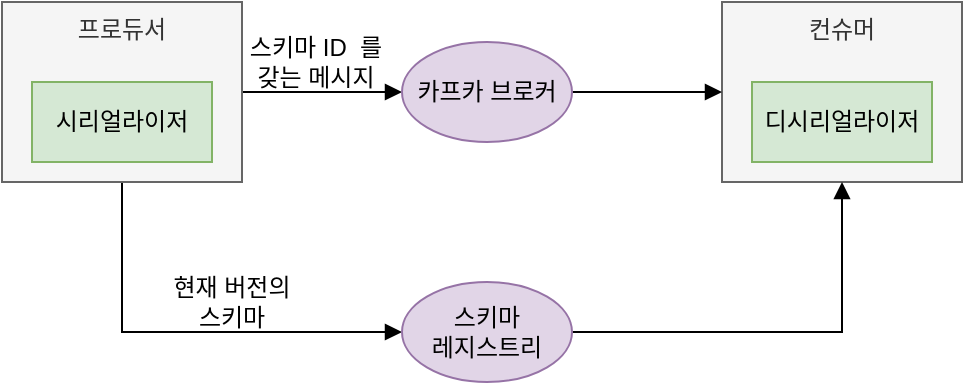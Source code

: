 <mxfile version="22.1.11" type="device">
  <diagram name="페이지-1" id="SMisctXA6x_SqZZIEmpv">
    <mxGraphModel dx="1114" dy="894" grid="1" gridSize="10" guides="1" tooltips="1" connect="1" arrows="1" fold="1" page="1" pageScale="1" pageWidth="827" pageHeight="1169" math="0" shadow="0">
      <root>
        <mxCell id="0" />
        <mxCell id="1" parent="0" />
        <mxCell id="CrtRkZK1TJD8pSBzwjq3-7" style="edgeStyle=orthogonalEdgeStyle;rounded=0;orthogonalLoop=1;jettySize=auto;html=1;entryX=0;entryY=0.5;entryDx=0;entryDy=0;endArrow=block;endFill=1;" edge="1" parent="1" source="CrtRkZK1TJD8pSBzwjq3-1" target="CrtRkZK1TJD8pSBzwjq3-5">
          <mxGeometry relative="1" as="geometry" />
        </mxCell>
        <mxCell id="CrtRkZK1TJD8pSBzwjq3-10" style="edgeStyle=orthogonalEdgeStyle;rounded=0;orthogonalLoop=1;jettySize=auto;html=1;entryX=0;entryY=0.5;entryDx=0;entryDy=0;endArrow=block;endFill=1;" edge="1" parent="1" source="CrtRkZK1TJD8pSBzwjq3-1" target="CrtRkZK1TJD8pSBzwjq3-6">
          <mxGeometry relative="1" as="geometry">
            <Array as="points">
              <mxPoint x="120" y="225" />
            </Array>
          </mxGeometry>
        </mxCell>
        <mxCell id="CrtRkZK1TJD8pSBzwjq3-1" value="프로듀서" style="rounded=0;whiteSpace=wrap;html=1;verticalAlign=top;fillColor=#f5f5f5;fontColor=#333333;strokeColor=#666666;" vertex="1" parent="1">
          <mxGeometry x="60" y="60" width="120" height="90" as="geometry" />
        </mxCell>
        <mxCell id="CrtRkZK1TJD8pSBzwjq3-2" value="시리얼라이저" style="rounded=0;whiteSpace=wrap;html=1;fillColor=#d5e8d4;strokeColor=#82b366;" vertex="1" parent="1">
          <mxGeometry x="75" y="100" width="90" height="40" as="geometry" />
        </mxCell>
        <mxCell id="CrtRkZK1TJD8pSBzwjq3-3" value="컨슈머" style="rounded=0;whiteSpace=wrap;html=1;verticalAlign=top;fillColor=#f5f5f5;fontColor=#333333;strokeColor=#666666;" vertex="1" parent="1">
          <mxGeometry x="420" y="60" width="120" height="90" as="geometry" />
        </mxCell>
        <mxCell id="CrtRkZK1TJD8pSBzwjq3-4" value="디시리얼라이저" style="rounded=0;whiteSpace=wrap;html=1;fillColor=#d5e8d4;strokeColor=#82b366;" vertex="1" parent="1">
          <mxGeometry x="435" y="100" width="90" height="40" as="geometry" />
        </mxCell>
        <mxCell id="CrtRkZK1TJD8pSBzwjq3-9" style="edgeStyle=orthogonalEdgeStyle;rounded=0;orthogonalLoop=1;jettySize=auto;html=1;entryX=0;entryY=0.5;entryDx=0;entryDy=0;endArrow=block;endFill=1;" edge="1" parent="1" source="CrtRkZK1TJD8pSBzwjq3-5" target="CrtRkZK1TJD8pSBzwjq3-3">
          <mxGeometry relative="1" as="geometry" />
        </mxCell>
        <mxCell id="CrtRkZK1TJD8pSBzwjq3-5" value="카프카 브로커" style="ellipse;whiteSpace=wrap;html=1;fillColor=#e1d5e7;strokeColor=#9673a6;" vertex="1" parent="1">
          <mxGeometry x="260" y="80" width="85" height="50" as="geometry" />
        </mxCell>
        <mxCell id="CrtRkZK1TJD8pSBzwjq3-12" style="edgeStyle=orthogonalEdgeStyle;rounded=0;orthogonalLoop=1;jettySize=auto;html=1;entryX=0.5;entryY=1;entryDx=0;entryDy=0;endArrow=block;endFill=1;" edge="1" parent="1" source="CrtRkZK1TJD8pSBzwjq3-6" target="CrtRkZK1TJD8pSBzwjq3-3">
          <mxGeometry relative="1" as="geometry" />
        </mxCell>
        <mxCell id="CrtRkZK1TJD8pSBzwjq3-6" value="스키마&lt;br&gt;레지스트리" style="ellipse;whiteSpace=wrap;html=1;fillColor=#e1d5e7;strokeColor=#9673a6;" vertex="1" parent="1">
          <mxGeometry x="260" y="200" width="85" height="50" as="geometry" />
        </mxCell>
        <mxCell id="CrtRkZK1TJD8pSBzwjq3-8" value="스키마 ID&amp;nbsp; 를 갖는 메시지" style="text;html=1;strokeColor=none;fillColor=none;align=center;verticalAlign=middle;whiteSpace=wrap;rounded=0;" vertex="1" parent="1">
          <mxGeometry x="182" y="70" width="70" height="40" as="geometry" />
        </mxCell>
        <mxCell id="CrtRkZK1TJD8pSBzwjq3-11" value="현재 버전의 스키마" style="text;html=1;strokeColor=none;fillColor=none;align=center;verticalAlign=middle;whiteSpace=wrap;rounded=0;" vertex="1" parent="1">
          <mxGeometry x="140" y="190" width="70" height="40" as="geometry" />
        </mxCell>
      </root>
    </mxGraphModel>
  </diagram>
</mxfile>
